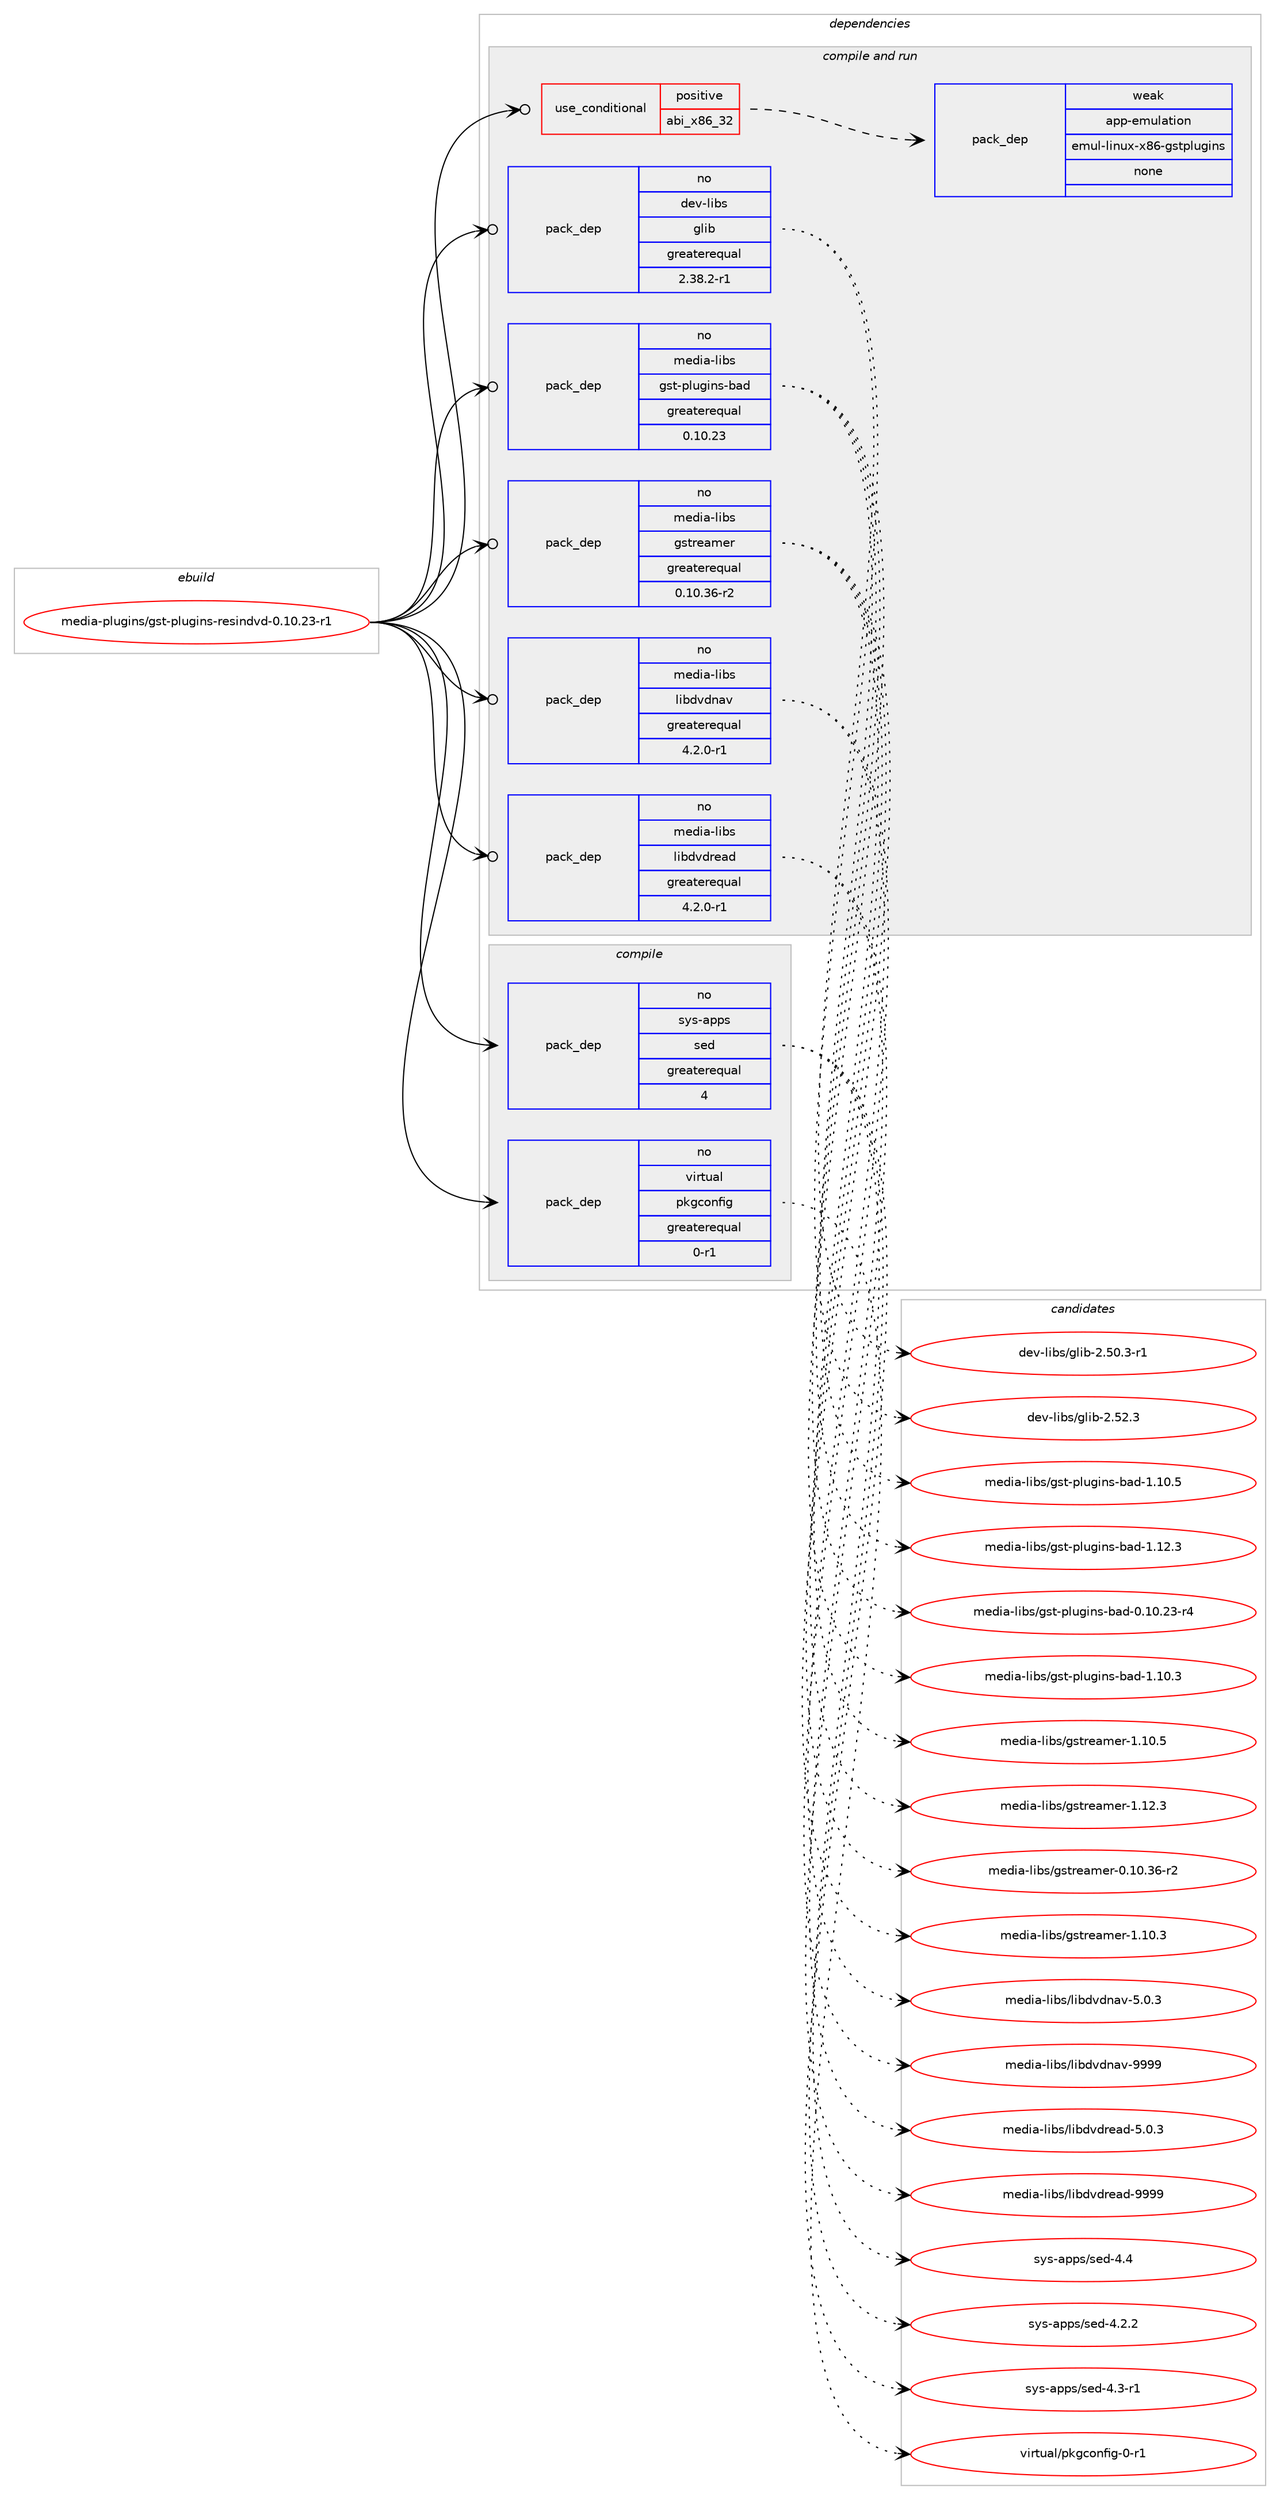 digraph prolog {

# *************
# Graph options
# *************

newrank=true;
concentrate=true;
compound=true;
graph [rankdir=LR,fontname=Helvetica,fontsize=10,ranksep=1.5];#, ranksep=2.5, nodesep=0.2];
edge  [arrowhead=vee];
node  [fontname=Helvetica,fontsize=10];

# **********
# The ebuild
# **********

subgraph cluster_leftcol {
color=gray;
rank=same;
label=<<i>ebuild</i>>;
id [label="media-plugins/gst-plugins-resindvd-0.10.23-r1", color=red, width=4, href="../media-plugins/gst-plugins-resindvd-0.10.23-r1.svg"];
}

# ****************
# The dependencies
# ****************

subgraph cluster_midcol {
color=gray;
label=<<i>dependencies</i>>;
subgraph cluster_compile {
fillcolor="#eeeeee";
style=filled;
label=<<i>compile</i>>;
subgraph pack275826 {
dependency374177 [label=<<TABLE BORDER="0" CELLBORDER="1" CELLSPACING="0" CELLPADDING="4" WIDTH="220"><TR><TD ROWSPAN="6" CELLPADDING="30">pack_dep</TD></TR><TR><TD WIDTH="110">no</TD></TR><TR><TD>sys-apps</TD></TR><TR><TD>sed</TD></TR><TR><TD>greaterequal</TD></TR><TR><TD>4</TD></TR></TABLE>>, shape=none, color=blue];
}
id:e -> dependency374177:w [weight=20,style="solid",arrowhead="vee"];
subgraph pack275827 {
dependency374178 [label=<<TABLE BORDER="0" CELLBORDER="1" CELLSPACING="0" CELLPADDING="4" WIDTH="220"><TR><TD ROWSPAN="6" CELLPADDING="30">pack_dep</TD></TR><TR><TD WIDTH="110">no</TD></TR><TR><TD>virtual</TD></TR><TR><TD>pkgconfig</TD></TR><TR><TD>greaterequal</TD></TR><TR><TD>0-r1</TD></TR></TABLE>>, shape=none, color=blue];
}
id:e -> dependency374178:w [weight=20,style="solid",arrowhead="vee"];
}
subgraph cluster_compileandrun {
fillcolor="#eeeeee";
style=filled;
label=<<i>compile and run</i>>;
subgraph cond92355 {
dependency374179 [label=<<TABLE BORDER="0" CELLBORDER="1" CELLSPACING="0" CELLPADDING="4"><TR><TD ROWSPAN="3" CELLPADDING="10">use_conditional</TD></TR><TR><TD>positive</TD></TR><TR><TD>abi_x86_32</TD></TR></TABLE>>, shape=none, color=red];
subgraph pack275828 {
dependency374180 [label=<<TABLE BORDER="0" CELLBORDER="1" CELLSPACING="0" CELLPADDING="4" WIDTH="220"><TR><TD ROWSPAN="6" CELLPADDING="30">pack_dep</TD></TR><TR><TD WIDTH="110">weak</TD></TR><TR><TD>app-emulation</TD></TR><TR><TD>emul-linux-x86-gstplugins</TD></TR><TR><TD>none</TD></TR><TR><TD></TD></TR></TABLE>>, shape=none, color=blue];
}
dependency374179:e -> dependency374180:w [weight=20,style="dashed",arrowhead="vee"];
}
id:e -> dependency374179:w [weight=20,style="solid",arrowhead="odotvee"];
subgraph pack275829 {
dependency374181 [label=<<TABLE BORDER="0" CELLBORDER="1" CELLSPACING="0" CELLPADDING="4" WIDTH="220"><TR><TD ROWSPAN="6" CELLPADDING="30">pack_dep</TD></TR><TR><TD WIDTH="110">no</TD></TR><TR><TD>dev-libs</TD></TR><TR><TD>glib</TD></TR><TR><TD>greaterequal</TD></TR><TR><TD>2.38.2-r1</TD></TR></TABLE>>, shape=none, color=blue];
}
id:e -> dependency374181:w [weight=20,style="solid",arrowhead="odotvee"];
subgraph pack275830 {
dependency374182 [label=<<TABLE BORDER="0" CELLBORDER="1" CELLSPACING="0" CELLPADDING="4" WIDTH="220"><TR><TD ROWSPAN="6" CELLPADDING="30">pack_dep</TD></TR><TR><TD WIDTH="110">no</TD></TR><TR><TD>media-libs</TD></TR><TR><TD>gst-plugins-bad</TD></TR><TR><TD>greaterequal</TD></TR><TR><TD>0.10.23</TD></TR></TABLE>>, shape=none, color=blue];
}
id:e -> dependency374182:w [weight=20,style="solid",arrowhead="odotvee"];
subgraph pack275831 {
dependency374183 [label=<<TABLE BORDER="0" CELLBORDER="1" CELLSPACING="0" CELLPADDING="4" WIDTH="220"><TR><TD ROWSPAN="6" CELLPADDING="30">pack_dep</TD></TR><TR><TD WIDTH="110">no</TD></TR><TR><TD>media-libs</TD></TR><TR><TD>gstreamer</TD></TR><TR><TD>greaterequal</TD></TR><TR><TD>0.10.36-r2</TD></TR></TABLE>>, shape=none, color=blue];
}
id:e -> dependency374183:w [weight=20,style="solid",arrowhead="odotvee"];
subgraph pack275832 {
dependency374184 [label=<<TABLE BORDER="0" CELLBORDER="1" CELLSPACING="0" CELLPADDING="4" WIDTH="220"><TR><TD ROWSPAN="6" CELLPADDING="30">pack_dep</TD></TR><TR><TD WIDTH="110">no</TD></TR><TR><TD>media-libs</TD></TR><TR><TD>libdvdnav</TD></TR><TR><TD>greaterequal</TD></TR><TR><TD>4.2.0-r1</TD></TR></TABLE>>, shape=none, color=blue];
}
id:e -> dependency374184:w [weight=20,style="solid",arrowhead="odotvee"];
subgraph pack275833 {
dependency374185 [label=<<TABLE BORDER="0" CELLBORDER="1" CELLSPACING="0" CELLPADDING="4" WIDTH="220"><TR><TD ROWSPAN="6" CELLPADDING="30">pack_dep</TD></TR><TR><TD WIDTH="110">no</TD></TR><TR><TD>media-libs</TD></TR><TR><TD>libdvdread</TD></TR><TR><TD>greaterequal</TD></TR><TR><TD>4.2.0-r1</TD></TR></TABLE>>, shape=none, color=blue];
}
id:e -> dependency374185:w [weight=20,style="solid",arrowhead="odotvee"];
}
subgraph cluster_run {
fillcolor="#eeeeee";
style=filled;
label=<<i>run</i>>;
}
}

# **************
# The candidates
# **************

subgraph cluster_choices {
rank=same;
color=gray;
label=<<i>candidates</i>>;

subgraph choice275826 {
color=black;
nodesep=1;
choice115121115459711211211547115101100455246504650 [label="sys-apps/sed-4.2.2", color=red, width=4,href="../sys-apps/sed-4.2.2.svg"];
choice115121115459711211211547115101100455246514511449 [label="sys-apps/sed-4.3-r1", color=red, width=4,href="../sys-apps/sed-4.3-r1.svg"];
choice11512111545971121121154711510110045524652 [label="sys-apps/sed-4.4", color=red, width=4,href="../sys-apps/sed-4.4.svg"];
dependency374177:e -> choice115121115459711211211547115101100455246504650:w [style=dotted,weight="100"];
dependency374177:e -> choice115121115459711211211547115101100455246514511449:w [style=dotted,weight="100"];
dependency374177:e -> choice11512111545971121121154711510110045524652:w [style=dotted,weight="100"];
}
subgraph choice275827 {
color=black;
nodesep=1;
choice11810511411611797108471121071039911111010210510345484511449 [label="virtual/pkgconfig-0-r1", color=red, width=4,href="../virtual/pkgconfig-0-r1.svg"];
dependency374178:e -> choice11810511411611797108471121071039911111010210510345484511449:w [style=dotted,weight="100"];
}
subgraph choice275828 {
color=black;
nodesep=1;
}
subgraph choice275829 {
color=black;
nodesep=1;
choice10010111845108105981154710310810598455046534846514511449 [label="dev-libs/glib-2.50.3-r1", color=red, width=4,href="../dev-libs/glib-2.50.3-r1.svg"];
choice1001011184510810598115471031081059845504653504651 [label="dev-libs/glib-2.52.3", color=red, width=4,href="../dev-libs/glib-2.52.3.svg"];
dependency374181:e -> choice10010111845108105981154710310810598455046534846514511449:w [style=dotted,weight="100"];
dependency374181:e -> choice1001011184510810598115471031081059845504653504651:w [style=dotted,weight="100"];
}
subgraph choice275830 {
color=black;
nodesep=1;
choice109101100105974510810598115471031151164511210811710310511011545989710045484649484650514511452 [label="media-libs/gst-plugins-bad-0.10.23-r4", color=red, width=4,href="../media-libs/gst-plugins-bad-0.10.23-r4.svg"];
choice109101100105974510810598115471031151164511210811710310511011545989710045494649484651 [label="media-libs/gst-plugins-bad-1.10.3", color=red, width=4,href="../media-libs/gst-plugins-bad-1.10.3.svg"];
choice109101100105974510810598115471031151164511210811710310511011545989710045494649484653 [label="media-libs/gst-plugins-bad-1.10.5", color=red, width=4,href="../media-libs/gst-plugins-bad-1.10.5.svg"];
choice109101100105974510810598115471031151164511210811710310511011545989710045494649504651 [label="media-libs/gst-plugins-bad-1.12.3", color=red, width=4,href="../media-libs/gst-plugins-bad-1.12.3.svg"];
dependency374182:e -> choice109101100105974510810598115471031151164511210811710310511011545989710045484649484650514511452:w [style=dotted,weight="100"];
dependency374182:e -> choice109101100105974510810598115471031151164511210811710310511011545989710045494649484651:w [style=dotted,weight="100"];
dependency374182:e -> choice109101100105974510810598115471031151164511210811710310511011545989710045494649484653:w [style=dotted,weight="100"];
dependency374182:e -> choice109101100105974510810598115471031151164511210811710310511011545989710045494649504651:w [style=dotted,weight="100"];
}
subgraph choice275831 {
color=black;
nodesep=1;
choice109101100105974510810598115471031151161141019710910111445484649484651544511450 [label="media-libs/gstreamer-0.10.36-r2", color=red, width=4,href="../media-libs/gstreamer-0.10.36-r2.svg"];
choice109101100105974510810598115471031151161141019710910111445494649484651 [label="media-libs/gstreamer-1.10.3", color=red, width=4,href="../media-libs/gstreamer-1.10.3.svg"];
choice109101100105974510810598115471031151161141019710910111445494649484653 [label="media-libs/gstreamer-1.10.5", color=red, width=4,href="../media-libs/gstreamer-1.10.5.svg"];
choice109101100105974510810598115471031151161141019710910111445494649504651 [label="media-libs/gstreamer-1.12.3", color=red, width=4,href="../media-libs/gstreamer-1.12.3.svg"];
dependency374183:e -> choice109101100105974510810598115471031151161141019710910111445484649484651544511450:w [style=dotted,weight="100"];
dependency374183:e -> choice109101100105974510810598115471031151161141019710910111445494649484651:w [style=dotted,weight="100"];
dependency374183:e -> choice109101100105974510810598115471031151161141019710910111445494649484653:w [style=dotted,weight="100"];
dependency374183:e -> choice109101100105974510810598115471031151161141019710910111445494649504651:w [style=dotted,weight="100"];
}
subgraph choice275832 {
color=black;
nodesep=1;
choice109101100105974510810598115471081059810011810011097118455346484651 [label="media-libs/libdvdnav-5.0.3", color=red, width=4,href="../media-libs/libdvdnav-5.0.3.svg"];
choice1091011001059745108105981154710810598100118100110971184557575757 [label="media-libs/libdvdnav-9999", color=red, width=4,href="../media-libs/libdvdnav-9999.svg"];
dependency374184:e -> choice109101100105974510810598115471081059810011810011097118455346484651:w [style=dotted,weight="100"];
dependency374184:e -> choice1091011001059745108105981154710810598100118100110971184557575757:w [style=dotted,weight="100"];
}
subgraph choice275833 {
color=black;
nodesep=1;
choice109101100105974510810598115471081059810011810011410197100455346484651 [label="media-libs/libdvdread-5.0.3", color=red, width=4,href="../media-libs/libdvdread-5.0.3.svg"];
choice1091011001059745108105981154710810598100118100114101971004557575757 [label="media-libs/libdvdread-9999", color=red, width=4,href="../media-libs/libdvdread-9999.svg"];
dependency374185:e -> choice109101100105974510810598115471081059810011810011410197100455346484651:w [style=dotted,weight="100"];
dependency374185:e -> choice1091011001059745108105981154710810598100118100114101971004557575757:w [style=dotted,weight="100"];
}
}

}
